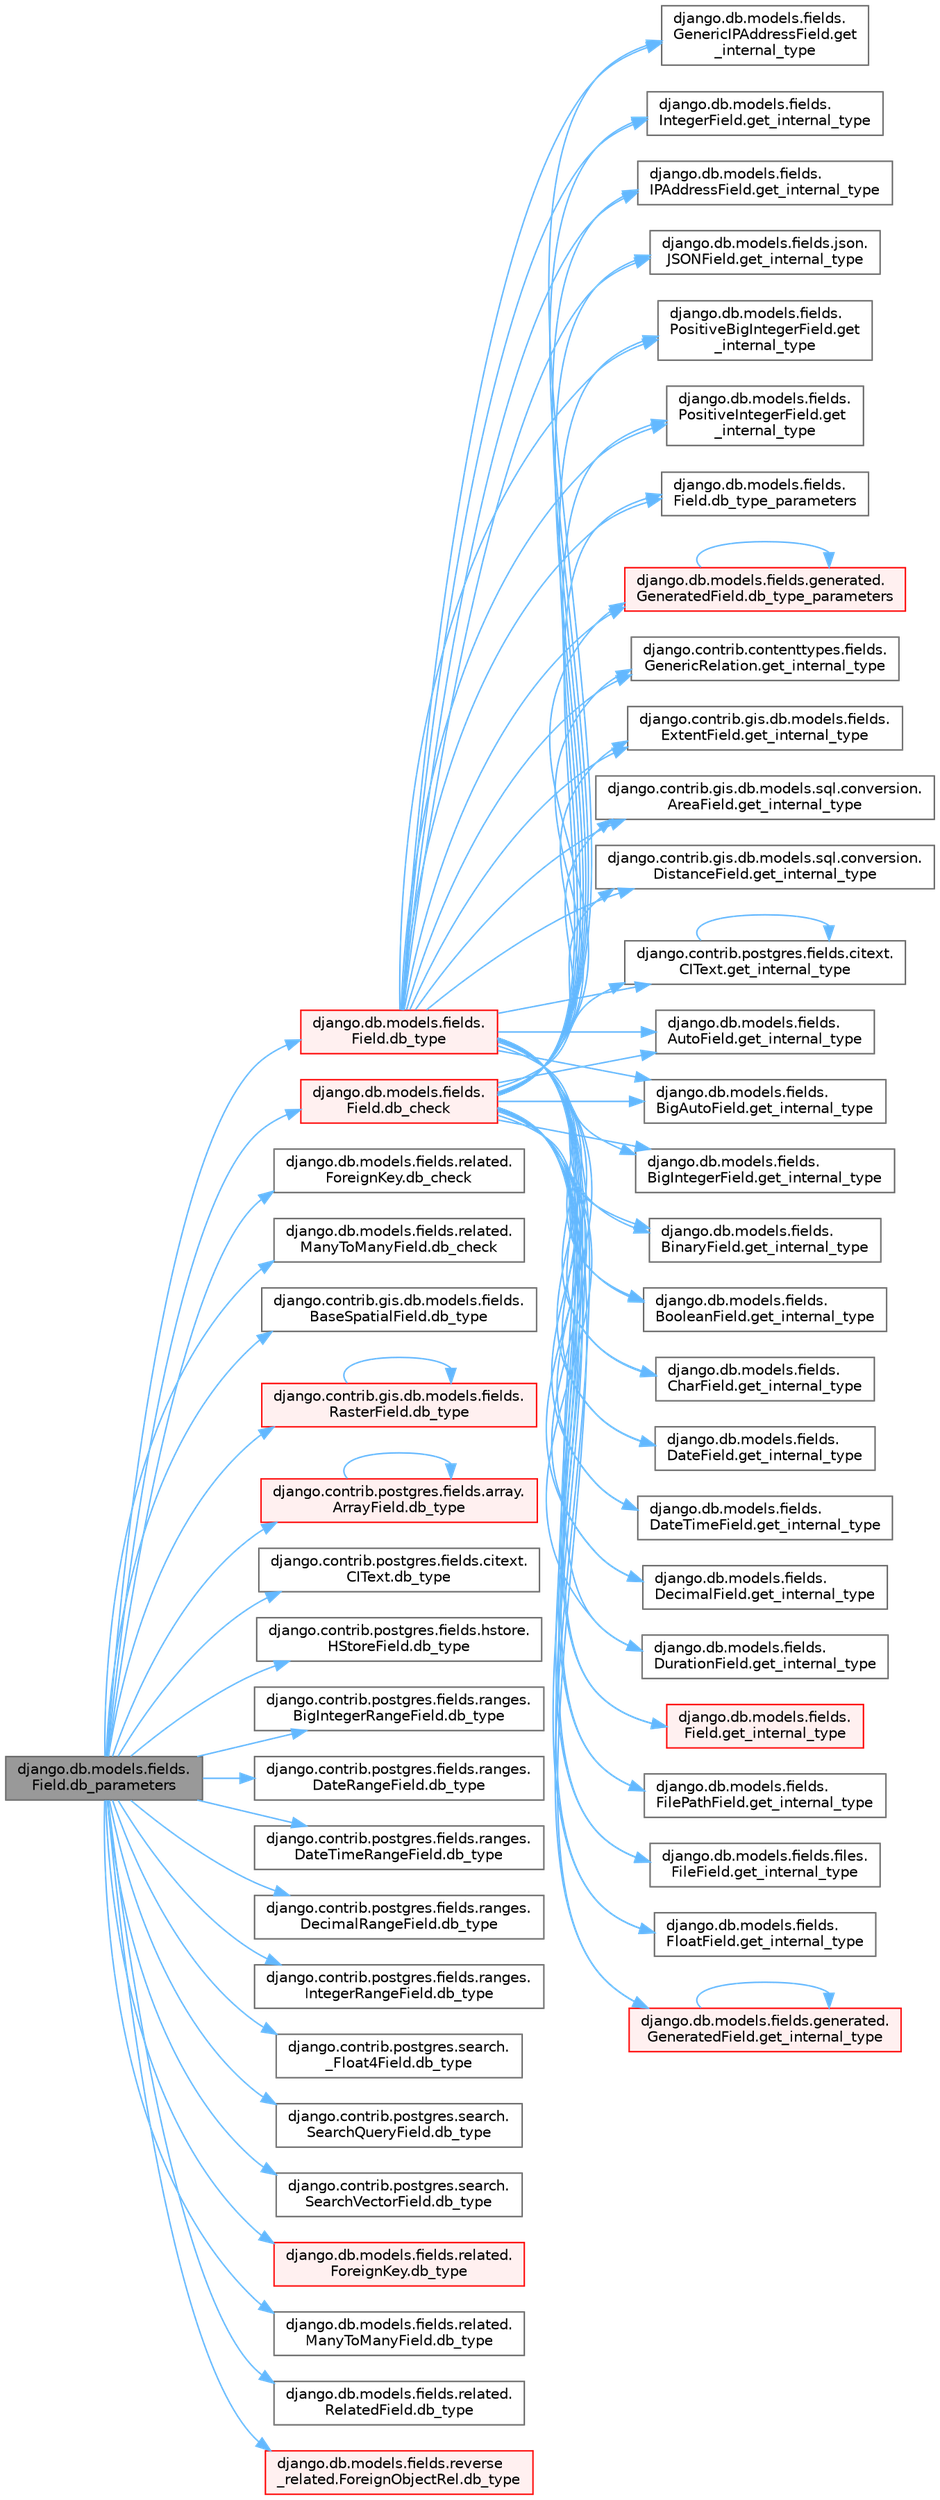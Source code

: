 digraph "django.db.models.fields.Field.db_parameters"
{
 // LATEX_PDF_SIZE
  bgcolor="transparent";
  edge [fontname=Helvetica,fontsize=10,labelfontname=Helvetica,labelfontsize=10];
  node [fontname=Helvetica,fontsize=10,shape=box,height=0.2,width=0.4];
  rankdir="LR";
  Node1 [id="Node000001",label="django.db.models.fields.\lField.db_parameters",height=0.2,width=0.4,color="gray40", fillcolor="grey60", style="filled", fontcolor="black",tooltip=" "];
  Node1 -> Node2 [id="edge1_Node000001_Node000002",color="steelblue1",style="solid",tooltip=" "];
  Node2 [id="Node000002",label="django.db.models.fields.\lField.db_check",height=0.2,width=0.4,color="red", fillcolor="#FFF0F0", style="filled",URL="$classdjango_1_1db_1_1models_1_1fields_1_1_field.html#acf7c87f60855d60e8ee563605bf4dbc7",tooltip=" "];
  Node2 -> Node3 [id="edge2_Node000002_Node000003",color="steelblue1",style="solid",tooltip=" "];
  Node3 [id="Node000003",label="django.db.models.fields.\lField.db_type_parameters",height=0.2,width=0.4,color="grey40", fillcolor="white", style="filled",URL="$classdjango_1_1db_1_1models_1_1fields_1_1_field.html#a30afc40fdab8f6743dbe3c5bd42459dc",tooltip=" "];
  Node2 -> Node4 [id="edge3_Node000002_Node000004",color="steelblue1",style="solid",tooltip=" "];
  Node4 [id="Node000004",label="django.db.models.fields.generated.\lGeneratedField.db_type_parameters",height=0.2,width=0.4,color="red", fillcolor="#FFF0F0", style="filled",URL="$classdjango_1_1db_1_1models_1_1fields_1_1generated_1_1_generated_field.html#a695f8f86f422937a550bb84941e43638",tooltip=" "];
  Node4 -> Node4 [id="edge4_Node000004_Node000004",color="steelblue1",style="solid",tooltip=" "];
  Node2 -> Node1418 [id="edge5_Node000002_Node001418",color="steelblue1",style="solid",tooltip=" "];
  Node1418 [id="Node001418",label="django.contrib.contenttypes.fields.\lGenericRelation.get_internal_type",height=0.2,width=0.4,color="grey40", fillcolor="white", style="filled",URL="$classdjango_1_1contrib_1_1contenttypes_1_1fields_1_1_generic_relation.html#aefe0a0ceff843a2b147534a157c6d0f4",tooltip=" "];
  Node2 -> Node1419 [id="edge6_Node000002_Node001419",color="steelblue1",style="solid",tooltip=" "];
  Node1419 [id="Node001419",label="django.contrib.gis.db.models.fields.\lExtentField.get_internal_type",height=0.2,width=0.4,color="grey40", fillcolor="white", style="filled",URL="$classdjango_1_1contrib_1_1gis_1_1db_1_1models_1_1fields_1_1_extent_field.html#a914745ac6bb2ffe50aaaaf5deb9f67d4",tooltip=" "];
  Node2 -> Node1420 [id="edge7_Node000002_Node001420",color="steelblue1",style="solid",tooltip=" "];
  Node1420 [id="Node001420",label="django.contrib.gis.db.models.sql.conversion.\lAreaField.get_internal_type",height=0.2,width=0.4,color="grey40", fillcolor="white", style="filled",URL="$classdjango_1_1contrib_1_1gis_1_1db_1_1models_1_1sql_1_1conversion_1_1_area_field.html#ac14e7a8c8b468a53b5832cf7cb2f7bf4",tooltip=" "];
  Node2 -> Node1421 [id="edge8_Node000002_Node001421",color="steelblue1",style="solid",tooltip=" "];
  Node1421 [id="Node001421",label="django.contrib.gis.db.models.sql.conversion.\lDistanceField.get_internal_type",height=0.2,width=0.4,color="grey40", fillcolor="white", style="filled",URL="$classdjango_1_1contrib_1_1gis_1_1db_1_1models_1_1sql_1_1conversion_1_1_distance_field.html#ac2bf1debb6c750adb7461f8925d86170",tooltip=" "];
  Node2 -> Node1422 [id="edge9_Node000002_Node001422",color="steelblue1",style="solid",tooltip=" "];
  Node1422 [id="Node001422",label="django.contrib.postgres.fields.citext.\lCIText.get_internal_type",height=0.2,width=0.4,color="grey40", fillcolor="white", style="filled",URL="$classdjango_1_1contrib_1_1postgres_1_1fields_1_1citext_1_1_c_i_text.html#a427f1e2dfa31559beb68386e36ab74b2",tooltip=" "];
  Node1422 -> Node1422 [id="edge10_Node001422_Node001422",color="steelblue1",style="solid",tooltip=" "];
  Node2 -> Node1423 [id="edge11_Node000002_Node001423",color="steelblue1",style="solid",tooltip=" "];
  Node1423 [id="Node001423",label="django.db.models.fields.\lAutoField.get_internal_type",height=0.2,width=0.4,color="grey40", fillcolor="white", style="filled",URL="$classdjango_1_1db_1_1models_1_1fields_1_1_auto_field.html#af2db9af7a3e82da81b86d9b9e538a457",tooltip=" "];
  Node2 -> Node1424 [id="edge12_Node000002_Node001424",color="steelblue1",style="solid",tooltip=" "];
  Node1424 [id="Node001424",label="django.db.models.fields.\lBigAutoField.get_internal_type",height=0.2,width=0.4,color="grey40", fillcolor="white", style="filled",URL="$classdjango_1_1db_1_1models_1_1fields_1_1_big_auto_field.html#a6fd10fc83a1b3809da679e3eea92eb55",tooltip=" "];
  Node2 -> Node1425 [id="edge13_Node000002_Node001425",color="steelblue1",style="solid",tooltip=" "];
  Node1425 [id="Node001425",label="django.db.models.fields.\lBigIntegerField.get_internal_type",height=0.2,width=0.4,color="grey40", fillcolor="white", style="filled",URL="$classdjango_1_1db_1_1models_1_1fields_1_1_big_integer_field.html#aa644e27812a548707b5cb5faf743863f",tooltip=" "];
  Node2 -> Node1426 [id="edge14_Node000002_Node001426",color="steelblue1",style="solid",tooltip=" "];
  Node1426 [id="Node001426",label="django.db.models.fields.\lBinaryField.get_internal_type",height=0.2,width=0.4,color="grey40", fillcolor="white", style="filled",URL="$classdjango_1_1db_1_1models_1_1fields_1_1_binary_field.html#a0bbd63522d35c57d0e99e15706b45200",tooltip=" "];
  Node2 -> Node1427 [id="edge15_Node000002_Node001427",color="steelblue1",style="solid",tooltip=" "];
  Node1427 [id="Node001427",label="django.db.models.fields.\lBooleanField.get_internal_type",height=0.2,width=0.4,color="grey40", fillcolor="white", style="filled",URL="$classdjango_1_1db_1_1models_1_1fields_1_1_boolean_field.html#a0b722f3060967780aa04e78fd271a956",tooltip=" "];
  Node2 -> Node1428 [id="edge16_Node000002_Node001428",color="steelblue1",style="solid",tooltip=" "];
  Node1428 [id="Node001428",label="django.db.models.fields.\lCharField.get_internal_type",height=0.2,width=0.4,color="grey40", fillcolor="white", style="filled",URL="$classdjango_1_1db_1_1models_1_1fields_1_1_char_field.html#ab33ef611d4576b618f06116e045b73ea",tooltip=" "];
  Node2 -> Node1429 [id="edge17_Node000002_Node001429",color="steelblue1",style="solid",tooltip=" "];
  Node1429 [id="Node001429",label="django.db.models.fields.\lDateField.get_internal_type",height=0.2,width=0.4,color="grey40", fillcolor="white", style="filled",URL="$classdjango_1_1db_1_1models_1_1fields_1_1_date_field.html#a7d35b4c5c126652b0b1c2a4b0f0f9463",tooltip=" "];
  Node2 -> Node1430 [id="edge18_Node000002_Node001430",color="steelblue1",style="solid",tooltip=" "];
  Node1430 [id="Node001430",label="django.db.models.fields.\lDateTimeField.get_internal_type",height=0.2,width=0.4,color="grey40", fillcolor="white", style="filled",URL="$classdjango_1_1db_1_1models_1_1fields_1_1_date_time_field.html#a375b0f1e1fcca3689edcd2354a1d6766",tooltip=" "];
  Node2 -> Node1431 [id="edge19_Node000002_Node001431",color="steelblue1",style="solid",tooltip=" "];
  Node1431 [id="Node001431",label="django.db.models.fields.\lDecimalField.get_internal_type",height=0.2,width=0.4,color="grey40", fillcolor="white", style="filled",URL="$classdjango_1_1db_1_1models_1_1fields_1_1_decimal_field.html#a7ebbfb0b59967dcb23c9013ae3ebe5ec",tooltip=" "];
  Node2 -> Node1432 [id="edge20_Node000002_Node001432",color="steelblue1",style="solid",tooltip=" "];
  Node1432 [id="Node001432",label="django.db.models.fields.\lDurationField.get_internal_type",height=0.2,width=0.4,color="grey40", fillcolor="white", style="filled",URL="$classdjango_1_1db_1_1models_1_1fields_1_1_duration_field.html#aa67d2f9f6befb923b0c53a5518a0cf19",tooltip=" "];
  Node2 -> Node1433 [id="edge21_Node000002_Node001433",color="steelblue1",style="solid",tooltip=" "];
  Node1433 [id="Node001433",label="django.db.models.fields.\lField.get_internal_type",height=0.2,width=0.4,color="red", fillcolor="#FFF0F0", style="filled",URL="$classdjango_1_1db_1_1models_1_1fields_1_1_field.html#a6df9bace6383fa95d62252b08ca86287",tooltip=" "];
  Node2 -> Node1434 [id="edge22_Node000002_Node001434",color="steelblue1",style="solid",tooltip=" "];
  Node1434 [id="Node001434",label="django.db.models.fields.\lFilePathField.get_internal_type",height=0.2,width=0.4,color="grey40", fillcolor="white", style="filled",URL="$classdjango_1_1db_1_1models_1_1fields_1_1_file_path_field.html#afd1716a8f08d4c1e21a9c65afe66cb14",tooltip=" "];
  Node2 -> Node1435 [id="edge23_Node000002_Node001435",color="steelblue1",style="solid",tooltip=" "];
  Node1435 [id="Node001435",label="django.db.models.fields.files.\lFileField.get_internal_type",height=0.2,width=0.4,color="grey40", fillcolor="white", style="filled",URL="$classdjango_1_1db_1_1models_1_1fields_1_1files_1_1_file_field.html#abf215cb6e9d02766638b9d93e36f80fe",tooltip=" "];
  Node2 -> Node1436 [id="edge24_Node000002_Node001436",color="steelblue1",style="solid",tooltip=" "];
  Node1436 [id="Node001436",label="django.db.models.fields.\lFloatField.get_internal_type",height=0.2,width=0.4,color="grey40", fillcolor="white", style="filled",URL="$classdjango_1_1db_1_1models_1_1fields_1_1_float_field.html#a7268969b452c3e49a378e6eed203f261",tooltip=" "];
  Node2 -> Node1437 [id="edge25_Node000002_Node001437",color="steelblue1",style="solid",tooltip=" "];
  Node1437 [id="Node001437",label="django.db.models.fields.generated.\lGeneratedField.get_internal_type",height=0.2,width=0.4,color="red", fillcolor="#FFF0F0", style="filled",URL="$classdjango_1_1db_1_1models_1_1fields_1_1generated_1_1_generated_field.html#a9f7ada2521e4ff06df60a7978952be85",tooltip=" "];
  Node1437 -> Node1437 [id="edge26_Node001437_Node001437",color="steelblue1",style="solid",tooltip=" "];
  Node2 -> Node1441 [id="edge27_Node000002_Node001441",color="steelblue1",style="solid",tooltip=" "];
  Node1441 [id="Node001441",label="django.db.models.fields.\lGenericIPAddressField.get\l_internal_type",height=0.2,width=0.4,color="grey40", fillcolor="white", style="filled",URL="$classdjango_1_1db_1_1models_1_1fields_1_1_generic_i_p_address_field.html#a827fc6b8becf5b7680db1fad910c9aae",tooltip=" "];
  Node2 -> Node1442 [id="edge28_Node000002_Node001442",color="steelblue1",style="solid",tooltip=" "];
  Node1442 [id="Node001442",label="django.db.models.fields.\lIntegerField.get_internal_type",height=0.2,width=0.4,color="grey40", fillcolor="white", style="filled",URL="$classdjango_1_1db_1_1models_1_1fields_1_1_integer_field.html#ae90f706223f7bb5ca78f2f799cf2b404",tooltip=" "];
  Node2 -> Node1443 [id="edge29_Node000002_Node001443",color="steelblue1",style="solid",tooltip=" "];
  Node1443 [id="Node001443",label="django.db.models.fields.\lIPAddressField.get_internal_type",height=0.2,width=0.4,color="grey40", fillcolor="white", style="filled",URL="$classdjango_1_1db_1_1models_1_1fields_1_1_i_p_address_field.html#aa949bec042454ee6b1efac65320158ec",tooltip=" "];
  Node2 -> Node1444 [id="edge30_Node000002_Node001444",color="steelblue1",style="solid",tooltip=" "];
  Node1444 [id="Node001444",label="django.db.models.fields.json.\lJSONField.get_internal_type",height=0.2,width=0.4,color="grey40", fillcolor="white", style="filled",URL="$classdjango_1_1db_1_1models_1_1fields_1_1json_1_1_j_s_o_n_field.html#a4ebc313d428dd02f30aedc6618d90f41",tooltip=" "];
  Node2 -> Node1445 [id="edge31_Node000002_Node001445",color="steelblue1",style="solid",tooltip=" "];
  Node1445 [id="Node001445",label="django.db.models.fields.\lPositiveBigIntegerField.get\l_internal_type",height=0.2,width=0.4,color="grey40", fillcolor="white", style="filled",URL="$classdjango_1_1db_1_1models_1_1fields_1_1_positive_big_integer_field.html#ab8f9958bd2f0dba9b34cd3f3a9a8371e",tooltip=" "];
  Node2 -> Node1446 [id="edge32_Node000002_Node001446",color="steelblue1",style="solid",tooltip=" "];
  Node1446 [id="Node001446",label="django.db.models.fields.\lPositiveIntegerField.get\l_internal_type",height=0.2,width=0.4,color="grey40", fillcolor="white", style="filled",URL="$classdjango_1_1db_1_1models_1_1fields_1_1_positive_integer_field.html#a341baeb79a1c3b7682d09248c76d748c",tooltip=" "];
  Node1 -> Node4529 [id="edge33_Node000001_Node004529",color="steelblue1",style="solid",tooltip=" "];
  Node4529 [id="Node004529",label="django.db.models.fields.related.\lForeignKey.db_check",height=0.2,width=0.4,color="grey40", fillcolor="white", style="filled",URL="$classdjango_1_1db_1_1models_1_1fields_1_1related_1_1_foreign_key.html#a54a9715c2d8e0fa6ff0d7bf9b0e979f1",tooltip=" "];
  Node1 -> Node4530 [id="edge34_Node000001_Node004530",color="steelblue1",style="solid",tooltip=" "];
  Node4530 [id="Node004530",label="django.db.models.fields.related.\lManyToManyField.db_check",height=0.2,width=0.4,color="grey40", fillcolor="white", style="filled",URL="$classdjango_1_1db_1_1models_1_1fields_1_1related_1_1_many_to_many_field.html#a08df73609f70d16ed66db98c5f96d7dd",tooltip=" "];
  Node1 -> Node4531 [id="edge35_Node000001_Node004531",color="steelblue1",style="solid",tooltip=" "];
  Node4531 [id="Node004531",label="django.contrib.gis.db.models.fields.\lBaseSpatialField.db_type",height=0.2,width=0.4,color="grey40", fillcolor="white", style="filled",URL="$classdjango_1_1contrib_1_1gis_1_1db_1_1models_1_1fields_1_1_base_spatial_field.html#afdae27d46896b655a46ce1fd71cb920a",tooltip=" "];
  Node1 -> Node4532 [id="edge36_Node000001_Node004532",color="steelblue1",style="solid",tooltip=" "];
  Node4532 [id="Node004532",label="django.contrib.gis.db.models.fields.\lRasterField.db_type",height=0.2,width=0.4,color="red", fillcolor="#FFF0F0", style="filled",URL="$classdjango_1_1contrib_1_1gis_1_1db_1_1models_1_1fields_1_1_raster_field.html#ab40ef36c8c4336fe7a3e1b01a2a5a219",tooltip=" "];
  Node4532 -> Node4532 [id="edge37_Node004532_Node004532",color="steelblue1",style="solid",tooltip=" "];
  Node1 -> Node4534 [id="edge38_Node000001_Node004534",color="steelblue1",style="solid",tooltip=" "];
  Node4534 [id="Node004534",label="django.contrib.postgres.fields.array.\lArrayField.db_type",height=0.2,width=0.4,color="red", fillcolor="#FFF0F0", style="filled",URL="$classdjango_1_1contrib_1_1postgres_1_1fields_1_1array_1_1_array_field.html#aea02a1f7d5c0ed9ce23688b422730eed",tooltip=" "];
  Node4534 -> Node4534 [id="edge39_Node004534_Node004534",color="steelblue1",style="solid",tooltip=" "];
  Node1 -> Node4535 [id="edge40_Node000001_Node004535",color="steelblue1",style="solid",tooltip=" "];
  Node4535 [id="Node004535",label="django.contrib.postgres.fields.citext.\lCIText.db_type",height=0.2,width=0.4,color="grey40", fillcolor="white", style="filled",URL="$classdjango_1_1contrib_1_1postgres_1_1fields_1_1citext_1_1_c_i_text.html#ae8cccb13745ec84ddbf1eab29d2e3ee8",tooltip=" "];
  Node1 -> Node4536 [id="edge41_Node000001_Node004536",color="steelblue1",style="solid",tooltip=" "];
  Node4536 [id="Node004536",label="django.contrib.postgres.fields.hstore.\lHStoreField.db_type",height=0.2,width=0.4,color="grey40", fillcolor="white", style="filled",URL="$classdjango_1_1contrib_1_1postgres_1_1fields_1_1hstore_1_1_h_store_field.html#a2ab889cf407b70d983bbc0dd6b10d9fb",tooltip=" "];
  Node1 -> Node4537 [id="edge42_Node000001_Node004537",color="steelblue1",style="solid",tooltip=" "];
  Node4537 [id="Node004537",label="django.contrib.postgres.fields.ranges.\lBigIntegerRangeField.db_type",height=0.2,width=0.4,color="grey40", fillcolor="white", style="filled",URL="$classdjango_1_1contrib_1_1postgres_1_1fields_1_1ranges_1_1_big_integer_range_field.html#adf8684d90b4bd96934b003b37cd37a1b",tooltip=" "];
  Node1 -> Node4538 [id="edge43_Node000001_Node004538",color="steelblue1",style="solid",tooltip=" "];
  Node4538 [id="Node004538",label="django.contrib.postgres.fields.ranges.\lDateRangeField.db_type",height=0.2,width=0.4,color="grey40", fillcolor="white", style="filled",URL="$classdjango_1_1contrib_1_1postgres_1_1fields_1_1ranges_1_1_date_range_field.html#af5e8ba543a7155dd538ad32782e9b0b2",tooltip=" "];
  Node1 -> Node4539 [id="edge44_Node000001_Node004539",color="steelblue1",style="solid",tooltip=" "];
  Node4539 [id="Node004539",label="django.contrib.postgres.fields.ranges.\lDateTimeRangeField.db_type",height=0.2,width=0.4,color="grey40", fillcolor="white", style="filled",URL="$classdjango_1_1contrib_1_1postgres_1_1fields_1_1ranges_1_1_date_time_range_field.html#a35404a27f072b5adef9d540685874f70",tooltip=" "];
  Node1 -> Node4540 [id="edge45_Node000001_Node004540",color="steelblue1",style="solid",tooltip=" "];
  Node4540 [id="Node004540",label="django.contrib.postgres.fields.ranges.\lDecimalRangeField.db_type",height=0.2,width=0.4,color="grey40", fillcolor="white", style="filled",URL="$classdjango_1_1contrib_1_1postgres_1_1fields_1_1ranges_1_1_decimal_range_field.html#a63fe5cc87847c014e3a8b77bfa164a77",tooltip=" "];
  Node1 -> Node4541 [id="edge46_Node000001_Node004541",color="steelblue1",style="solid",tooltip=" "];
  Node4541 [id="Node004541",label="django.contrib.postgres.fields.ranges.\lIntegerRangeField.db_type",height=0.2,width=0.4,color="grey40", fillcolor="white", style="filled",URL="$classdjango_1_1contrib_1_1postgres_1_1fields_1_1ranges_1_1_integer_range_field.html#a1eb164b1f19509b3215c54233cf3349c",tooltip=" "];
  Node1 -> Node4542 [id="edge47_Node000001_Node004542",color="steelblue1",style="solid",tooltip=" "];
  Node4542 [id="Node004542",label="django.contrib.postgres.search.\l_Float4Field.db_type",height=0.2,width=0.4,color="grey40", fillcolor="white", style="filled",URL="$classdjango_1_1contrib_1_1postgres_1_1search_1_1___float4_field.html#a58862c81136ae3de7da4857de314245c",tooltip=" "];
  Node1 -> Node4543 [id="edge48_Node000001_Node004543",color="steelblue1",style="solid",tooltip=" "];
  Node4543 [id="Node004543",label="django.contrib.postgres.search.\lSearchQueryField.db_type",height=0.2,width=0.4,color="grey40", fillcolor="white", style="filled",URL="$classdjango_1_1contrib_1_1postgres_1_1search_1_1_search_query_field.html#a7625485eee37fd949723d3f5e2efd74a",tooltip=" "];
  Node1 -> Node4544 [id="edge49_Node000001_Node004544",color="steelblue1",style="solid",tooltip=" "];
  Node4544 [id="Node004544",label="django.contrib.postgres.search.\lSearchVectorField.db_type",height=0.2,width=0.4,color="grey40", fillcolor="white", style="filled",URL="$classdjango_1_1contrib_1_1postgres_1_1search_1_1_search_vector_field.html#a4e3ff872246322e264b16bc4f4471397",tooltip=" "];
  Node1 -> Node4545 [id="edge50_Node000001_Node004545",color="steelblue1",style="solid",tooltip=" "];
  Node4545 [id="Node004545",label="django.db.models.fields.\lField.db_type",height=0.2,width=0.4,color="red", fillcolor="#FFF0F0", style="filled",URL="$classdjango_1_1db_1_1models_1_1fields_1_1_field.html#ac848ffa263ab1e350cc298b604d48f5a",tooltip=" "];
  Node4545 -> Node3 [id="edge51_Node004545_Node000003",color="steelblue1",style="solid",tooltip=" "];
  Node4545 -> Node4 [id="edge52_Node004545_Node000004",color="steelblue1",style="solid",tooltip=" "];
  Node4545 -> Node1418 [id="edge53_Node004545_Node001418",color="steelblue1",style="solid",tooltip=" "];
  Node4545 -> Node1419 [id="edge54_Node004545_Node001419",color="steelblue1",style="solid",tooltip=" "];
  Node4545 -> Node1420 [id="edge55_Node004545_Node001420",color="steelblue1",style="solid",tooltip=" "];
  Node4545 -> Node1421 [id="edge56_Node004545_Node001421",color="steelblue1",style="solid",tooltip=" "];
  Node4545 -> Node1422 [id="edge57_Node004545_Node001422",color="steelblue1",style="solid",tooltip=" "];
  Node4545 -> Node1423 [id="edge58_Node004545_Node001423",color="steelblue1",style="solid",tooltip=" "];
  Node4545 -> Node1424 [id="edge59_Node004545_Node001424",color="steelblue1",style="solid",tooltip=" "];
  Node4545 -> Node1425 [id="edge60_Node004545_Node001425",color="steelblue1",style="solid",tooltip=" "];
  Node4545 -> Node1426 [id="edge61_Node004545_Node001426",color="steelblue1",style="solid",tooltip=" "];
  Node4545 -> Node1427 [id="edge62_Node004545_Node001427",color="steelblue1",style="solid",tooltip=" "];
  Node4545 -> Node1428 [id="edge63_Node004545_Node001428",color="steelblue1",style="solid",tooltip=" "];
  Node4545 -> Node1429 [id="edge64_Node004545_Node001429",color="steelblue1",style="solid",tooltip=" "];
  Node4545 -> Node1430 [id="edge65_Node004545_Node001430",color="steelblue1",style="solid",tooltip=" "];
  Node4545 -> Node1431 [id="edge66_Node004545_Node001431",color="steelblue1",style="solid",tooltip=" "];
  Node4545 -> Node1432 [id="edge67_Node004545_Node001432",color="steelblue1",style="solid",tooltip=" "];
  Node4545 -> Node1433 [id="edge68_Node004545_Node001433",color="steelblue1",style="solid",tooltip=" "];
  Node4545 -> Node1434 [id="edge69_Node004545_Node001434",color="steelblue1",style="solid",tooltip=" "];
  Node4545 -> Node1435 [id="edge70_Node004545_Node001435",color="steelblue1",style="solid",tooltip=" "];
  Node4545 -> Node1436 [id="edge71_Node004545_Node001436",color="steelblue1",style="solid",tooltip=" "];
  Node4545 -> Node1437 [id="edge72_Node004545_Node001437",color="steelblue1",style="solid",tooltip=" "];
  Node4545 -> Node1441 [id="edge73_Node004545_Node001441",color="steelblue1",style="solid",tooltip=" "];
  Node4545 -> Node1442 [id="edge74_Node004545_Node001442",color="steelblue1",style="solid",tooltip=" "];
  Node4545 -> Node1443 [id="edge75_Node004545_Node001443",color="steelblue1",style="solid",tooltip=" "];
  Node4545 -> Node1444 [id="edge76_Node004545_Node001444",color="steelblue1",style="solid",tooltip=" "];
  Node4545 -> Node1445 [id="edge77_Node004545_Node001445",color="steelblue1",style="solid",tooltip=" "];
  Node4545 -> Node1446 [id="edge78_Node004545_Node001446",color="steelblue1",style="solid",tooltip=" "];
  Node1 -> Node4546 [id="edge79_Node000001_Node004546",color="steelblue1",style="solid",tooltip=" "];
  Node4546 [id="Node004546",label="django.db.models.fields.related.\lForeignKey.db_type",height=0.2,width=0.4,color="red", fillcolor="#FFF0F0", style="filled",URL="$classdjango_1_1db_1_1models_1_1fields_1_1related_1_1_foreign_key.html#ae18f933ab8dbe059650fbfeb19ceff97",tooltip=" "];
  Node1 -> Node4547 [id="edge80_Node000001_Node004547",color="steelblue1",style="solid",tooltip=" "];
  Node4547 [id="Node004547",label="django.db.models.fields.related.\lManyToManyField.db_type",height=0.2,width=0.4,color="grey40", fillcolor="white", style="filled",URL="$classdjango_1_1db_1_1models_1_1fields_1_1related_1_1_many_to_many_field.html#ac66d6aecfe61bdb51f46a706a78eb85e",tooltip=" "];
  Node1 -> Node4548 [id="edge81_Node000001_Node004548",color="steelblue1",style="solid",tooltip=" "];
  Node4548 [id="Node004548",label="django.db.models.fields.related.\lRelatedField.db_type",height=0.2,width=0.4,color="grey40", fillcolor="white", style="filled",URL="$classdjango_1_1db_1_1models_1_1fields_1_1related_1_1_related_field.html#aded055b081591859cc0099ed13ad2e50",tooltip=" "];
  Node1 -> Node4549 [id="edge82_Node000001_Node004549",color="steelblue1",style="solid",tooltip=" "];
  Node4549 [id="Node004549",label="django.db.models.fields.reverse\l_related.ForeignObjectRel.db_type",height=0.2,width=0.4,color="red", fillcolor="#FFF0F0", style="filled",URL="$classdjango_1_1db_1_1models_1_1fields_1_1reverse__related_1_1_foreign_object_rel.html#a1feba1de3f9c68c5480116d3d9bed2c4",tooltip=" "];
}
